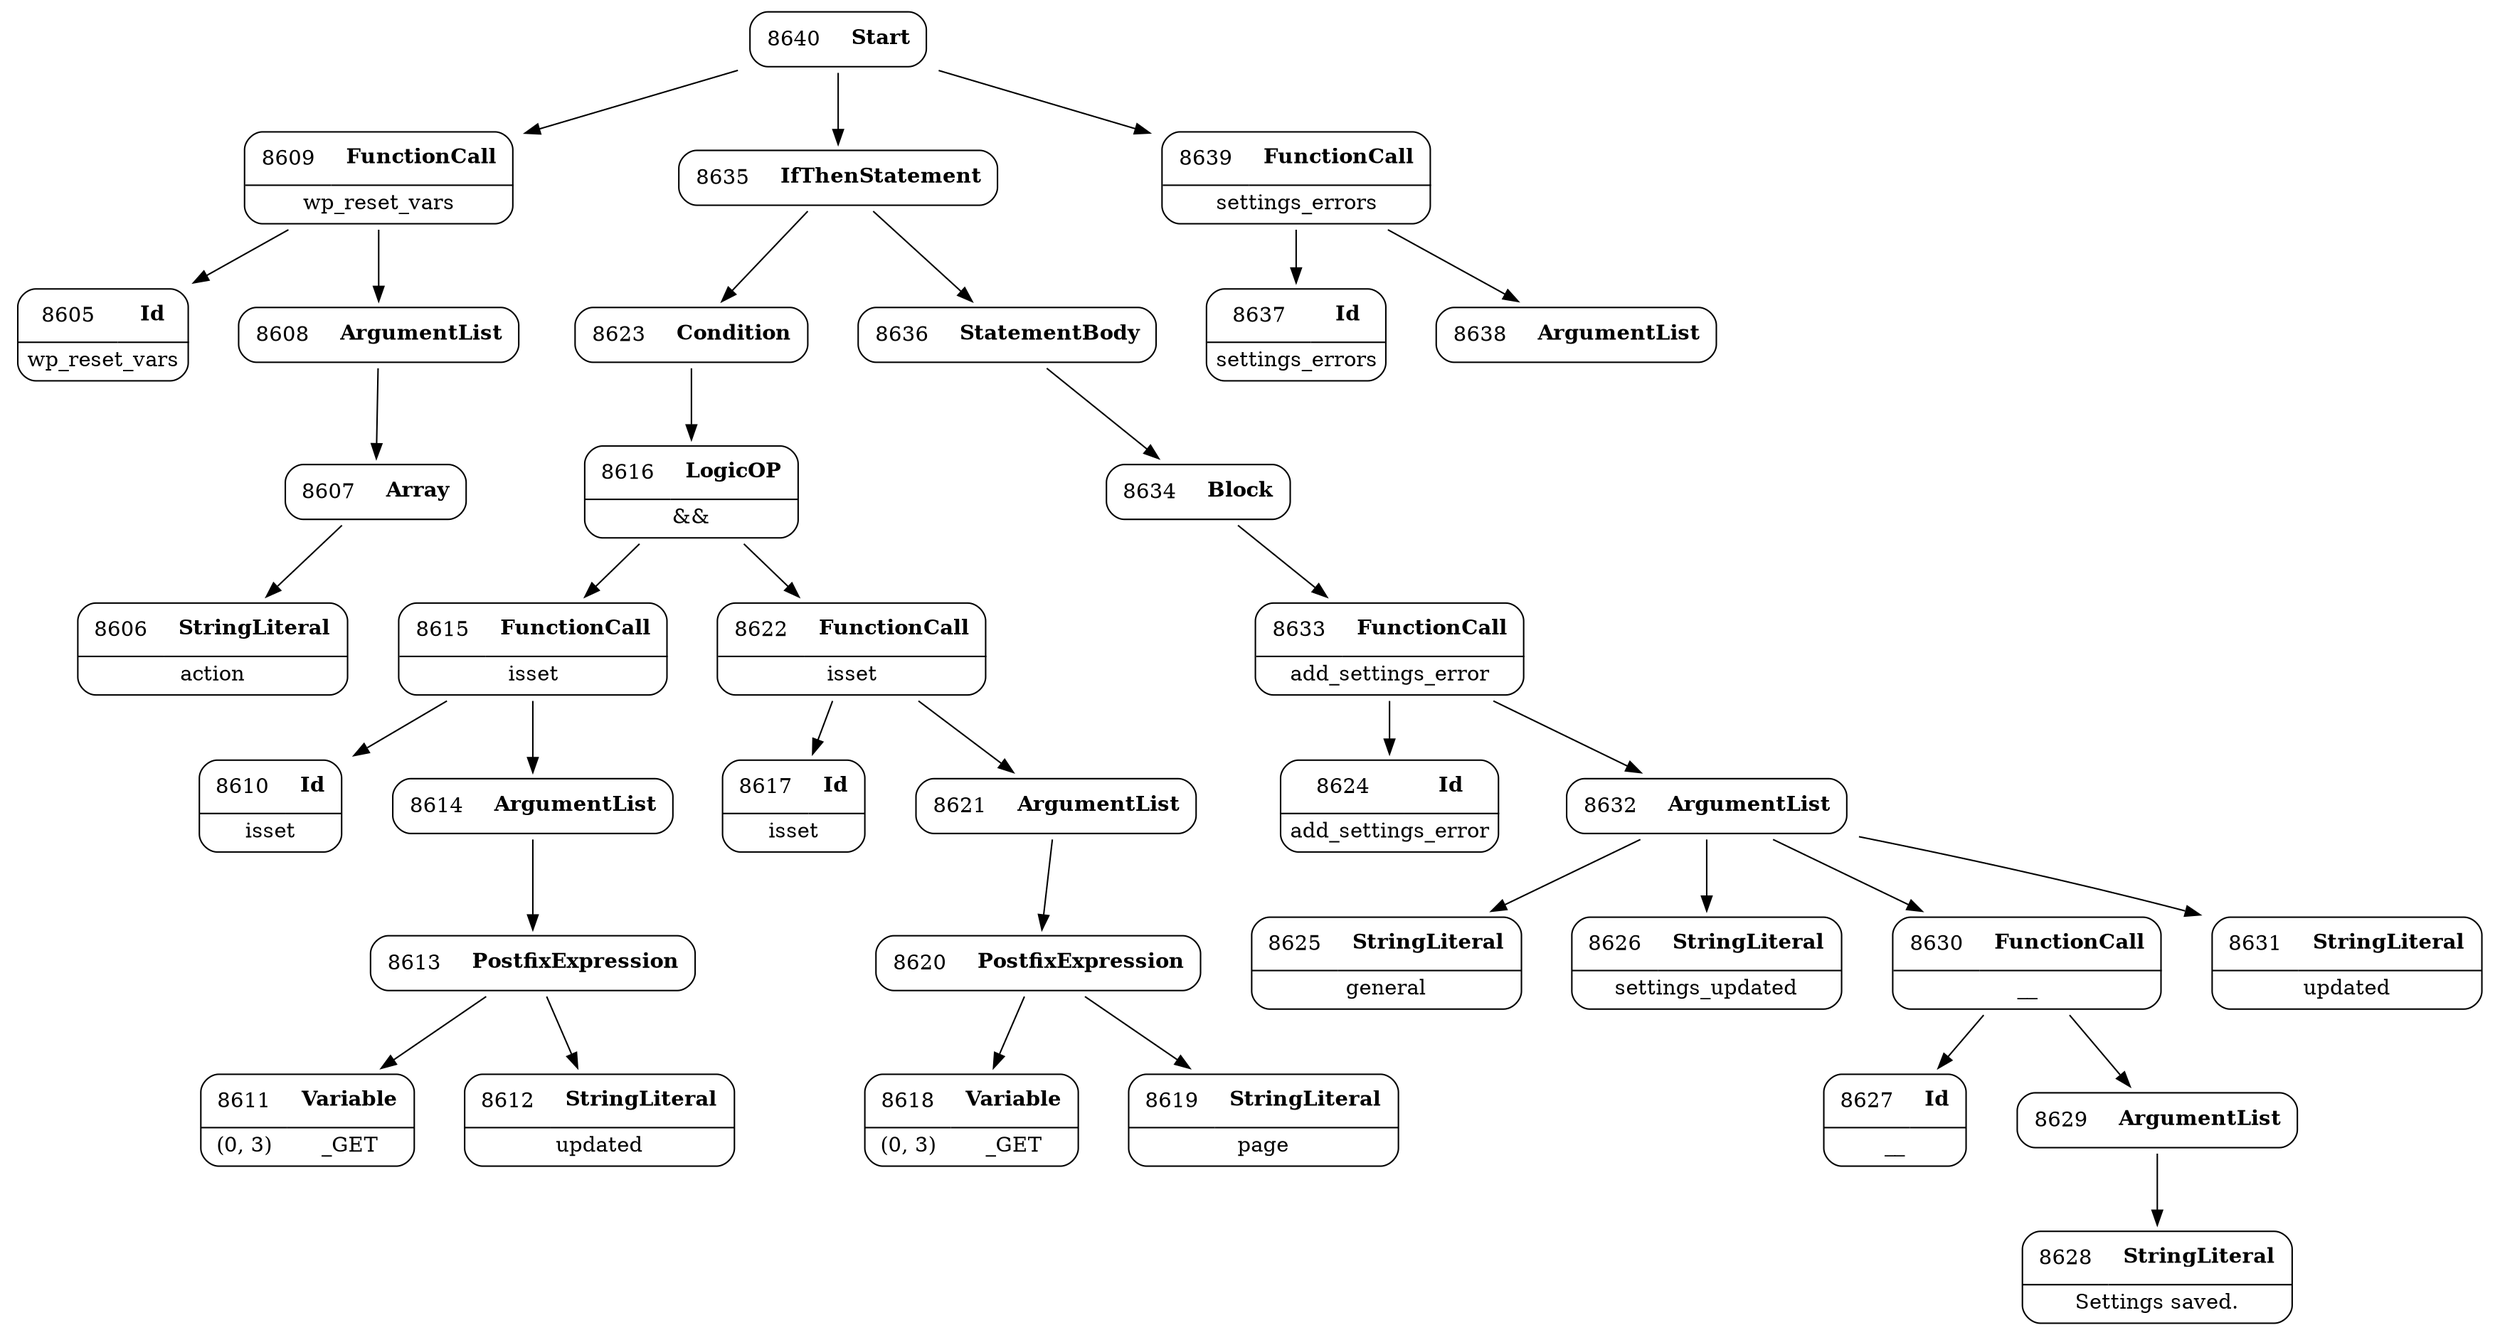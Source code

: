 digraph ast {
node [shape=none];
8640 [label=<<TABLE border='1' cellspacing='0' cellpadding='10' style='rounded' ><TR><TD border='0'>8640</TD><TD border='0'><B>Start</B></TD></TR></TABLE>>];
8640 -> 8609 [weight=2];
8640 -> 8635 [weight=2];
8640 -> 8639 [weight=2];
8605 [label=<<TABLE border='1' cellspacing='0' cellpadding='10' style='rounded' ><TR><TD border='0'>8605</TD><TD border='0'><B>Id</B></TD></TR><HR/><TR><TD border='0' cellpadding='5' colspan='2'>wp_reset_vars</TD></TR></TABLE>>];
8606 [label=<<TABLE border='1' cellspacing='0' cellpadding='10' style='rounded' ><TR><TD border='0'>8606</TD><TD border='0'><B>StringLiteral</B></TD></TR><HR/><TR><TD border='0' cellpadding='5' colspan='2'>action</TD></TR></TABLE>>];
8607 [label=<<TABLE border='1' cellspacing='0' cellpadding='10' style='rounded' ><TR><TD border='0'>8607</TD><TD border='0'><B>Array</B></TD></TR></TABLE>>];
8607 -> 8606 [weight=2];
8608 [label=<<TABLE border='1' cellspacing='0' cellpadding='10' style='rounded' ><TR><TD border='0'>8608</TD><TD border='0'><B>ArgumentList</B></TD></TR></TABLE>>];
8608 -> 8607 [weight=2];
8609 [label=<<TABLE border='1' cellspacing='0' cellpadding='10' style='rounded' ><TR><TD border='0'>8609</TD><TD border='0'><B>FunctionCall</B></TD></TR><HR/><TR><TD border='0' cellpadding='5' colspan='2'>wp_reset_vars</TD></TR></TABLE>>];
8609 -> 8605 [weight=2];
8609 -> 8608 [weight=2];
8610 [label=<<TABLE border='1' cellspacing='0' cellpadding='10' style='rounded' ><TR><TD border='0'>8610</TD><TD border='0'><B>Id</B></TD></TR><HR/><TR><TD border='0' cellpadding='5' colspan='2'>isset</TD></TR></TABLE>>];
8611 [label=<<TABLE border='1' cellspacing='0' cellpadding='10' style='rounded' ><TR><TD border='0'>8611</TD><TD border='0'><B>Variable</B></TD></TR><HR/><TR><TD border='0' cellpadding='5'>(0, 3)</TD><TD border='0' cellpadding='5'>_GET</TD></TR></TABLE>>];
8612 [label=<<TABLE border='1' cellspacing='0' cellpadding='10' style='rounded' ><TR><TD border='0'>8612</TD><TD border='0'><B>StringLiteral</B></TD></TR><HR/><TR><TD border='0' cellpadding='5' colspan='2'>updated</TD></TR></TABLE>>];
8613 [label=<<TABLE border='1' cellspacing='0' cellpadding='10' style='rounded' ><TR><TD border='0'>8613</TD><TD border='0'><B>PostfixExpression</B></TD></TR></TABLE>>];
8613 -> 8611 [weight=2];
8613 -> 8612 [weight=2];
8614 [label=<<TABLE border='1' cellspacing='0' cellpadding='10' style='rounded' ><TR><TD border='0'>8614</TD><TD border='0'><B>ArgumentList</B></TD></TR></TABLE>>];
8614 -> 8613 [weight=2];
8615 [label=<<TABLE border='1' cellspacing='0' cellpadding='10' style='rounded' ><TR><TD border='0'>8615</TD><TD border='0'><B>FunctionCall</B></TD></TR><HR/><TR><TD border='0' cellpadding='5' colspan='2'>isset</TD></TR></TABLE>>];
8615 -> 8610 [weight=2];
8615 -> 8614 [weight=2];
8616 [label=<<TABLE border='1' cellspacing='0' cellpadding='10' style='rounded' ><TR><TD border='0'>8616</TD><TD border='0'><B>LogicOP</B></TD></TR><HR/><TR><TD border='0' cellpadding='5' colspan='2'>&amp;&amp;</TD></TR></TABLE>>];
8616 -> 8615 [weight=2];
8616 -> 8622 [weight=2];
8617 [label=<<TABLE border='1' cellspacing='0' cellpadding='10' style='rounded' ><TR><TD border='0'>8617</TD><TD border='0'><B>Id</B></TD></TR><HR/><TR><TD border='0' cellpadding='5' colspan='2'>isset</TD></TR></TABLE>>];
8618 [label=<<TABLE border='1' cellspacing='0' cellpadding='10' style='rounded' ><TR><TD border='0'>8618</TD><TD border='0'><B>Variable</B></TD></TR><HR/><TR><TD border='0' cellpadding='5'>(0, 3)</TD><TD border='0' cellpadding='5'>_GET</TD></TR></TABLE>>];
8619 [label=<<TABLE border='1' cellspacing='0' cellpadding='10' style='rounded' ><TR><TD border='0'>8619</TD><TD border='0'><B>StringLiteral</B></TD></TR><HR/><TR><TD border='0' cellpadding='5' colspan='2'>page</TD></TR></TABLE>>];
8620 [label=<<TABLE border='1' cellspacing='0' cellpadding='10' style='rounded' ><TR><TD border='0'>8620</TD><TD border='0'><B>PostfixExpression</B></TD></TR></TABLE>>];
8620 -> 8618 [weight=2];
8620 -> 8619 [weight=2];
8621 [label=<<TABLE border='1' cellspacing='0' cellpadding='10' style='rounded' ><TR><TD border='0'>8621</TD><TD border='0'><B>ArgumentList</B></TD></TR></TABLE>>];
8621 -> 8620 [weight=2];
8622 [label=<<TABLE border='1' cellspacing='0' cellpadding='10' style='rounded' ><TR><TD border='0'>8622</TD><TD border='0'><B>FunctionCall</B></TD></TR><HR/><TR><TD border='0' cellpadding='5' colspan='2'>isset</TD></TR></TABLE>>];
8622 -> 8617 [weight=2];
8622 -> 8621 [weight=2];
8623 [label=<<TABLE border='1' cellspacing='0' cellpadding='10' style='rounded' ><TR><TD border='0'>8623</TD><TD border='0'><B>Condition</B></TD></TR></TABLE>>];
8623 -> 8616 [weight=2];
8624 [label=<<TABLE border='1' cellspacing='0' cellpadding='10' style='rounded' ><TR><TD border='0'>8624</TD><TD border='0'><B>Id</B></TD></TR><HR/><TR><TD border='0' cellpadding='5' colspan='2'>add_settings_error</TD></TR></TABLE>>];
8625 [label=<<TABLE border='1' cellspacing='0' cellpadding='10' style='rounded' ><TR><TD border='0'>8625</TD><TD border='0'><B>StringLiteral</B></TD></TR><HR/><TR><TD border='0' cellpadding='5' colspan='2'>general</TD></TR></TABLE>>];
8626 [label=<<TABLE border='1' cellspacing='0' cellpadding='10' style='rounded' ><TR><TD border='0'>8626</TD><TD border='0'><B>StringLiteral</B></TD></TR><HR/><TR><TD border='0' cellpadding='5' colspan='2'>settings_updated</TD></TR></TABLE>>];
8627 [label=<<TABLE border='1' cellspacing='0' cellpadding='10' style='rounded' ><TR><TD border='0'>8627</TD><TD border='0'><B>Id</B></TD></TR><HR/><TR><TD border='0' cellpadding='5' colspan='2'>__</TD></TR></TABLE>>];
8628 [label=<<TABLE border='1' cellspacing='0' cellpadding='10' style='rounded' ><TR><TD border='0'>8628</TD><TD border='0'><B>StringLiteral</B></TD></TR><HR/><TR><TD border='0' cellpadding='5' colspan='2'>Settings saved.</TD></TR></TABLE>>];
8629 [label=<<TABLE border='1' cellspacing='0' cellpadding='10' style='rounded' ><TR><TD border='0'>8629</TD><TD border='0'><B>ArgumentList</B></TD></TR></TABLE>>];
8629 -> 8628 [weight=2];
8630 [label=<<TABLE border='1' cellspacing='0' cellpadding='10' style='rounded' ><TR><TD border='0'>8630</TD><TD border='0'><B>FunctionCall</B></TD></TR><HR/><TR><TD border='0' cellpadding='5' colspan='2'>__</TD></TR></TABLE>>];
8630 -> 8627 [weight=2];
8630 -> 8629 [weight=2];
8631 [label=<<TABLE border='1' cellspacing='0' cellpadding='10' style='rounded' ><TR><TD border='0'>8631</TD><TD border='0'><B>StringLiteral</B></TD></TR><HR/><TR><TD border='0' cellpadding='5' colspan='2'>updated</TD></TR></TABLE>>];
8632 [label=<<TABLE border='1' cellspacing='0' cellpadding='10' style='rounded' ><TR><TD border='0'>8632</TD><TD border='0'><B>ArgumentList</B></TD></TR></TABLE>>];
8632 -> 8625 [weight=2];
8632 -> 8626 [weight=2];
8632 -> 8630 [weight=2];
8632 -> 8631 [weight=2];
8633 [label=<<TABLE border='1' cellspacing='0' cellpadding='10' style='rounded' ><TR><TD border='0'>8633</TD><TD border='0'><B>FunctionCall</B></TD></TR><HR/><TR><TD border='0' cellpadding='5' colspan='2'>add_settings_error</TD></TR></TABLE>>];
8633 -> 8624 [weight=2];
8633 -> 8632 [weight=2];
8634 [label=<<TABLE border='1' cellspacing='0' cellpadding='10' style='rounded' ><TR><TD border='0'>8634</TD><TD border='0'><B>Block</B></TD></TR></TABLE>>];
8634 -> 8633 [weight=2];
8635 [label=<<TABLE border='1' cellspacing='0' cellpadding='10' style='rounded' ><TR><TD border='0'>8635</TD><TD border='0'><B>IfThenStatement</B></TD></TR></TABLE>>];
8635 -> 8623 [weight=2];
8635 -> 8636 [weight=2];
8636 [label=<<TABLE border='1' cellspacing='0' cellpadding='10' style='rounded' ><TR><TD border='0'>8636</TD><TD border='0'><B>StatementBody</B></TD></TR></TABLE>>];
8636 -> 8634 [weight=2];
8637 [label=<<TABLE border='1' cellspacing='0' cellpadding='10' style='rounded' ><TR><TD border='0'>8637</TD><TD border='0'><B>Id</B></TD></TR><HR/><TR><TD border='0' cellpadding='5' colspan='2'>settings_errors</TD></TR></TABLE>>];
8638 [label=<<TABLE border='1' cellspacing='0' cellpadding='10' style='rounded' ><TR><TD border='0'>8638</TD><TD border='0'><B>ArgumentList</B></TD></TR></TABLE>>];
8639 [label=<<TABLE border='1' cellspacing='0' cellpadding='10' style='rounded' ><TR><TD border='0'>8639</TD><TD border='0'><B>FunctionCall</B></TD></TR><HR/><TR><TD border='0' cellpadding='5' colspan='2'>settings_errors</TD></TR></TABLE>>];
8639 -> 8637 [weight=2];
8639 -> 8638 [weight=2];
}
